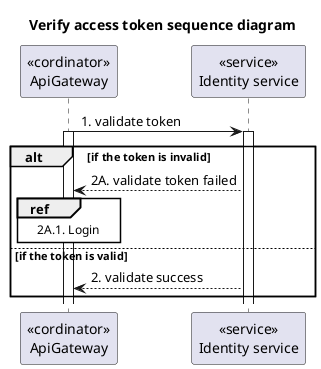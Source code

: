 @startuml VerifyAccessToken

title "Verify access token sequence diagram"

' Style section
<style>
  sequenceDiagram {
    reference {
      BackGroundColor white
    }
}
</style>

' Write flow here
participant "<<cordinator>>\nApiGateway" as ApiGateway
participant "<<service>>\nIdentity service" as IdentityService

ApiGateway -> IdentityService: 1. validate token
activate ApiGateway
activate IdentityService
alt if the token is invalid
    ApiGateway <-- IdentityService: 2A. validate token failed
    ref over ApiGateway: 2A.1. Login
else if the token is valid
    ApiGateway <-- IdentityService: 2. validate success
end
@enduml
